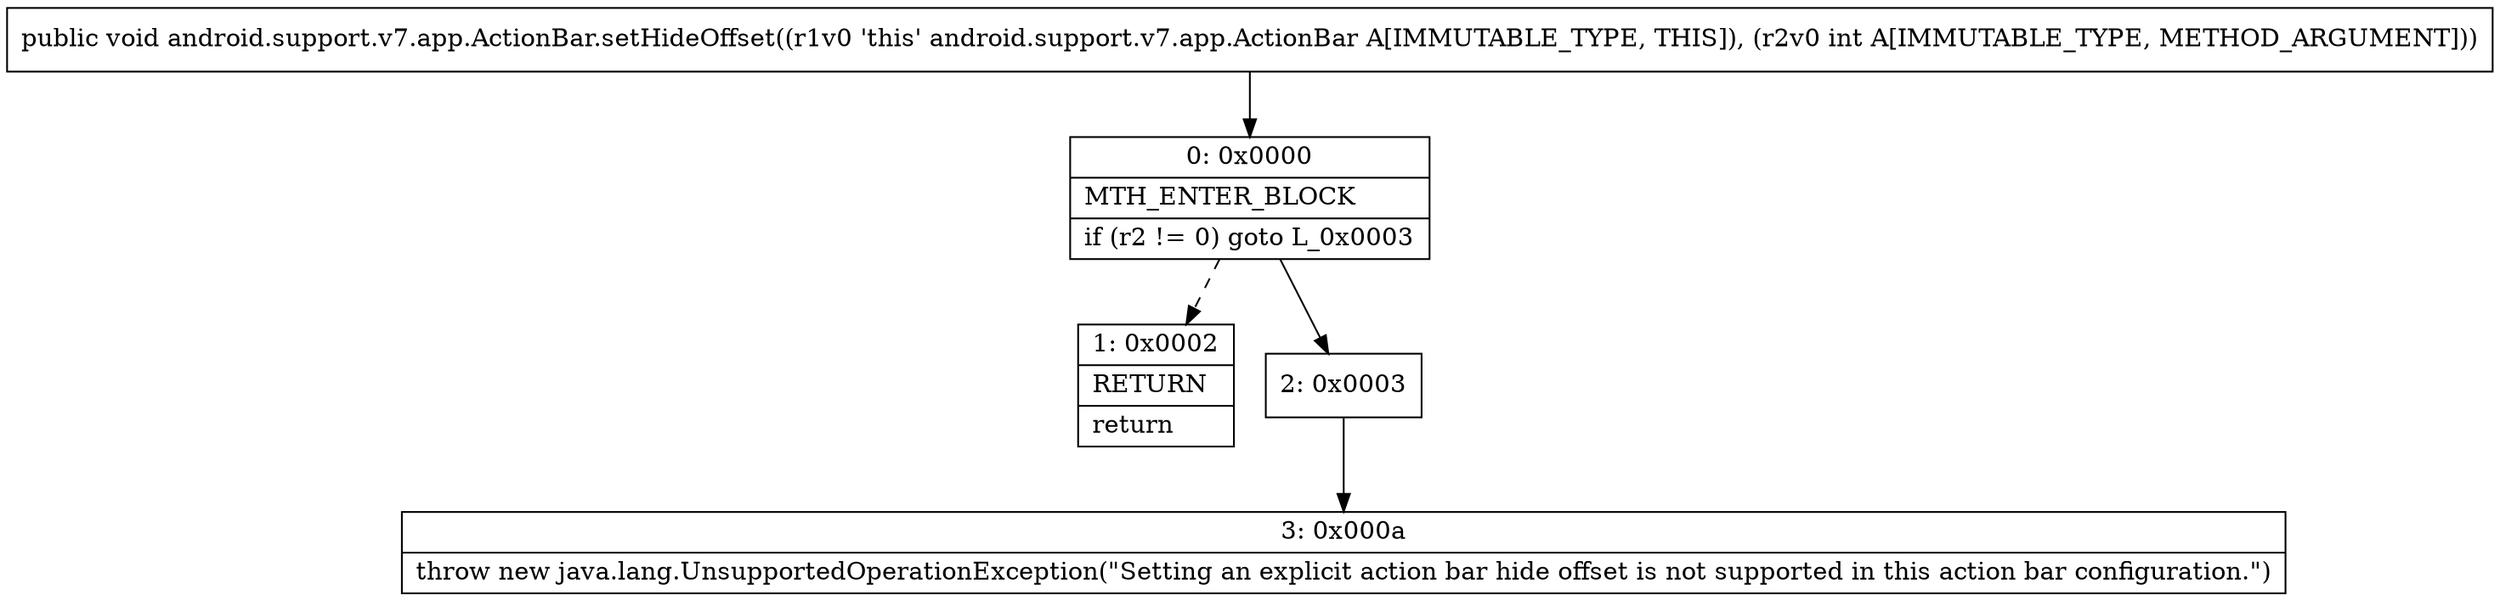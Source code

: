 digraph "CFG forandroid.support.v7.app.ActionBar.setHideOffset(I)V" {
Node_0 [shape=record,label="{0\:\ 0x0000|MTH_ENTER_BLOCK\l|if (r2 != 0) goto L_0x0003\l}"];
Node_1 [shape=record,label="{1\:\ 0x0002|RETURN\l|return\l}"];
Node_2 [shape=record,label="{2\:\ 0x0003}"];
Node_3 [shape=record,label="{3\:\ 0x000a|throw new java.lang.UnsupportedOperationException(\"Setting an explicit action bar hide offset is not supported in this action bar configuration.\")\l}"];
MethodNode[shape=record,label="{public void android.support.v7.app.ActionBar.setHideOffset((r1v0 'this' android.support.v7.app.ActionBar A[IMMUTABLE_TYPE, THIS]), (r2v0 int A[IMMUTABLE_TYPE, METHOD_ARGUMENT])) }"];
MethodNode -> Node_0;
Node_0 -> Node_1[style=dashed];
Node_0 -> Node_2;
Node_2 -> Node_3;
}

